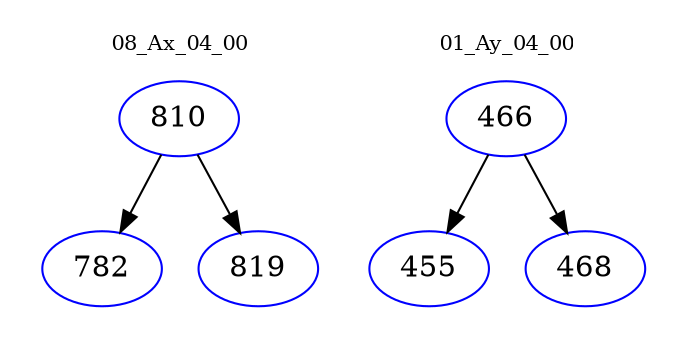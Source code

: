 digraph{
subgraph cluster_0 {
color = white
label = "08_Ax_04_00";
fontsize=10;
T0_810 [label="810", color="blue"]
T0_810 -> T0_782 [color="black"]
T0_782 [label="782", color="blue"]
T0_810 -> T0_819 [color="black"]
T0_819 [label="819", color="blue"]
}
subgraph cluster_1 {
color = white
label = "01_Ay_04_00";
fontsize=10;
T1_466 [label="466", color="blue"]
T1_466 -> T1_455 [color="black"]
T1_455 [label="455", color="blue"]
T1_466 -> T1_468 [color="black"]
T1_468 [label="468", color="blue"]
}
}
